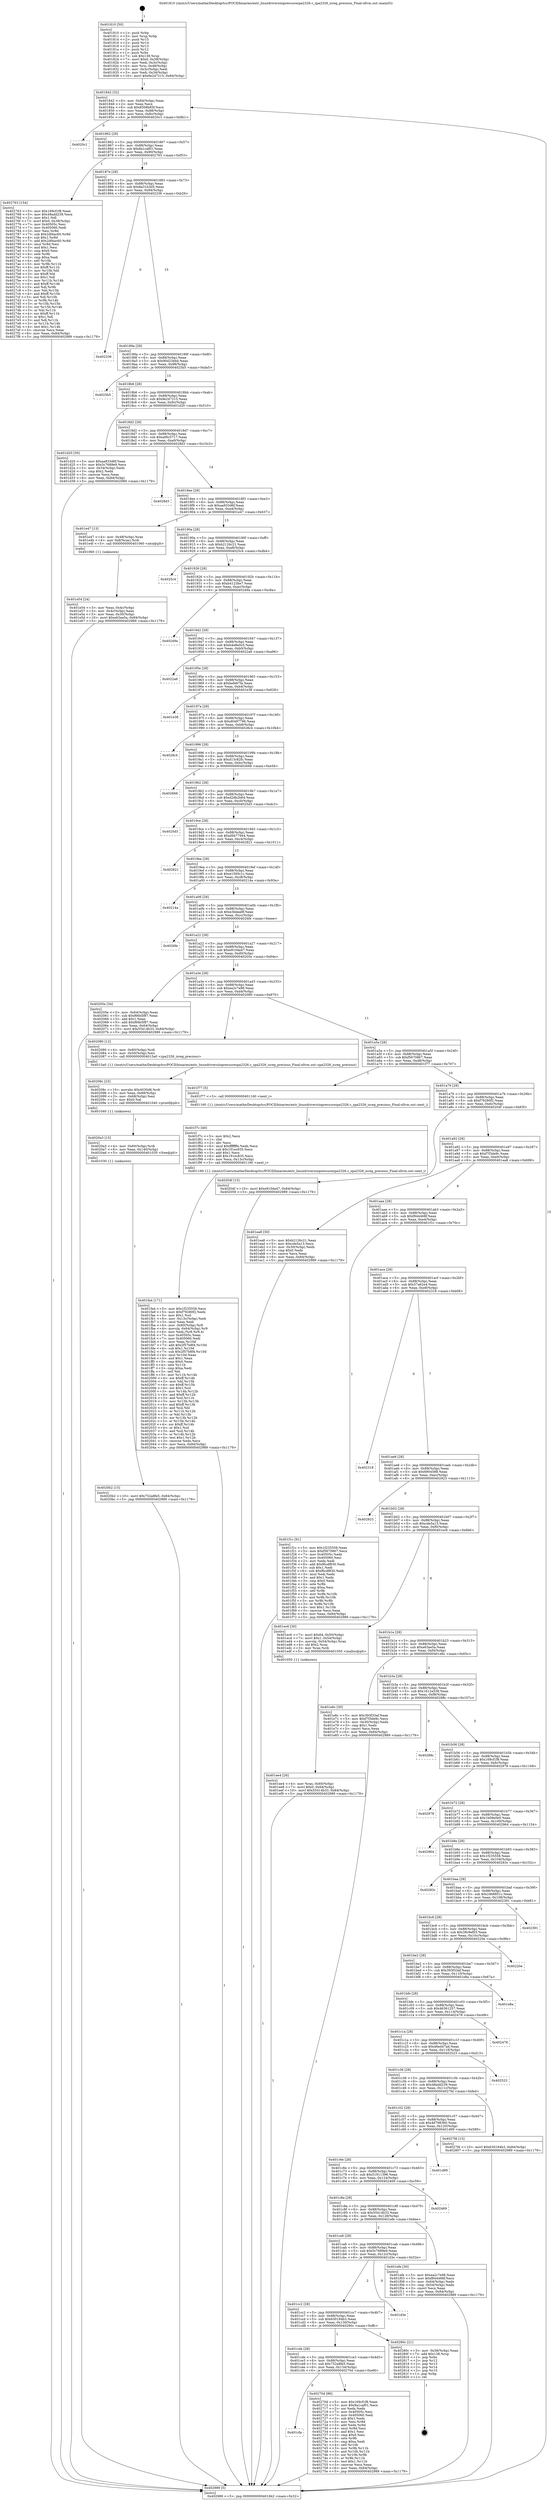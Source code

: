 digraph "0x401810" {
  label = "0x401810 (/mnt/c/Users/mathe/Desktop/tcc/POCII/binaries/extr_linuxdriversiiopressurezpa2326.c_zpa2326_isreg_precious_Final-ollvm.out::main(0))"
  labelloc = "t"
  node[shape=record]

  Entry [label="",width=0.3,height=0.3,shape=circle,fillcolor=black,style=filled]
  "0x401842" [label="{
     0x401842 [32]\l
     | [instrs]\l
     &nbsp;&nbsp;0x401842 \<+6\>: mov -0x84(%rbp),%eax\l
     &nbsp;&nbsp;0x401848 \<+2\>: mov %eax,%ecx\l
     &nbsp;&nbsp;0x40184a \<+6\>: sub $0x8508b85f,%ecx\l
     &nbsp;&nbsp;0x401850 \<+6\>: mov %eax,-0x88(%rbp)\l
     &nbsp;&nbsp;0x401856 \<+6\>: mov %ecx,-0x8c(%rbp)\l
     &nbsp;&nbsp;0x40185c \<+6\>: je 00000000004020c1 \<main+0x8b1\>\l
  }"]
  "0x4020c1" [label="{
     0x4020c1\l
  }", style=dashed]
  "0x401862" [label="{
     0x401862 [28]\l
     | [instrs]\l
     &nbsp;&nbsp;0x401862 \<+5\>: jmp 0000000000401867 \<main+0x57\>\l
     &nbsp;&nbsp;0x401867 \<+6\>: mov -0x88(%rbp),%eax\l
     &nbsp;&nbsp;0x40186d \<+5\>: sub $0x8a1caf01,%eax\l
     &nbsp;&nbsp;0x401872 \<+6\>: mov %eax,-0x90(%rbp)\l
     &nbsp;&nbsp;0x401878 \<+6\>: je 0000000000402763 \<main+0xf53\>\l
  }"]
  Exit [label="",width=0.3,height=0.3,shape=circle,fillcolor=black,style=filled,peripheries=2]
  "0x402763" [label="{
     0x402763 [154]\l
     | [instrs]\l
     &nbsp;&nbsp;0x402763 \<+5\>: mov $0x169cf1f8,%eax\l
     &nbsp;&nbsp;0x402768 \<+5\>: mov $0x48add239,%ecx\l
     &nbsp;&nbsp;0x40276d \<+2\>: mov $0x1,%dl\l
     &nbsp;&nbsp;0x40276f \<+7\>: movl $0x0,-0x38(%rbp)\l
     &nbsp;&nbsp;0x402776 \<+7\>: mov 0x40505c,%esi\l
     &nbsp;&nbsp;0x40277d \<+7\>: mov 0x405060,%edi\l
     &nbsp;&nbsp;0x402784 \<+3\>: mov %esi,%r8d\l
     &nbsp;&nbsp;0x402787 \<+7\>: sub $0x2df4ac60,%r8d\l
     &nbsp;&nbsp;0x40278e \<+4\>: sub $0x1,%r8d\l
     &nbsp;&nbsp;0x402792 \<+7\>: add $0x2df4ac60,%r8d\l
     &nbsp;&nbsp;0x402799 \<+4\>: imul %r8d,%esi\l
     &nbsp;&nbsp;0x40279d \<+3\>: and $0x1,%esi\l
     &nbsp;&nbsp;0x4027a0 \<+3\>: cmp $0x0,%esi\l
     &nbsp;&nbsp;0x4027a3 \<+4\>: sete %r9b\l
     &nbsp;&nbsp;0x4027a7 \<+3\>: cmp $0xa,%edi\l
     &nbsp;&nbsp;0x4027aa \<+4\>: setl %r10b\l
     &nbsp;&nbsp;0x4027ae \<+3\>: mov %r9b,%r11b\l
     &nbsp;&nbsp;0x4027b1 \<+4\>: xor $0xff,%r11b\l
     &nbsp;&nbsp;0x4027b5 \<+3\>: mov %r10b,%bl\l
     &nbsp;&nbsp;0x4027b8 \<+3\>: xor $0xff,%bl\l
     &nbsp;&nbsp;0x4027bb \<+3\>: xor $0x1,%dl\l
     &nbsp;&nbsp;0x4027be \<+3\>: mov %r11b,%r14b\l
     &nbsp;&nbsp;0x4027c1 \<+4\>: and $0xff,%r14b\l
     &nbsp;&nbsp;0x4027c5 \<+3\>: and %dl,%r9b\l
     &nbsp;&nbsp;0x4027c8 \<+3\>: mov %bl,%r15b\l
     &nbsp;&nbsp;0x4027cb \<+4\>: and $0xff,%r15b\l
     &nbsp;&nbsp;0x4027cf \<+3\>: and %dl,%r10b\l
     &nbsp;&nbsp;0x4027d2 \<+3\>: or %r9b,%r14b\l
     &nbsp;&nbsp;0x4027d5 \<+3\>: or %r10b,%r15b\l
     &nbsp;&nbsp;0x4027d8 \<+3\>: xor %r15b,%r14b\l
     &nbsp;&nbsp;0x4027db \<+3\>: or %bl,%r11b\l
     &nbsp;&nbsp;0x4027de \<+4\>: xor $0xff,%r11b\l
     &nbsp;&nbsp;0x4027e2 \<+3\>: or $0x1,%dl\l
     &nbsp;&nbsp;0x4027e5 \<+3\>: and %dl,%r11b\l
     &nbsp;&nbsp;0x4027e8 \<+3\>: or %r11b,%r14b\l
     &nbsp;&nbsp;0x4027eb \<+4\>: test $0x1,%r14b\l
     &nbsp;&nbsp;0x4027ef \<+3\>: cmovne %ecx,%eax\l
     &nbsp;&nbsp;0x4027f2 \<+6\>: mov %eax,-0x84(%rbp)\l
     &nbsp;&nbsp;0x4027f8 \<+5\>: jmp 0000000000402989 \<main+0x1179\>\l
  }"]
  "0x40187e" [label="{
     0x40187e [28]\l
     | [instrs]\l
     &nbsp;&nbsp;0x40187e \<+5\>: jmp 0000000000401883 \<main+0x73\>\l
     &nbsp;&nbsp;0x401883 \<+6\>: mov -0x88(%rbp),%eax\l
     &nbsp;&nbsp;0x401889 \<+5\>: sub $0x8a31b3d5,%eax\l
     &nbsp;&nbsp;0x40188e \<+6\>: mov %eax,-0x94(%rbp)\l
     &nbsp;&nbsp;0x401894 \<+6\>: je 0000000000402336 \<main+0xb26\>\l
  }"]
  "0x401cfa" [label="{
     0x401cfa\l
  }", style=dashed]
  "0x402336" [label="{
     0x402336\l
  }", style=dashed]
  "0x40189a" [label="{
     0x40189a [28]\l
     | [instrs]\l
     &nbsp;&nbsp;0x40189a \<+5\>: jmp 000000000040189f \<main+0x8f\>\l
     &nbsp;&nbsp;0x40189f \<+6\>: mov -0x88(%rbp),%eax\l
     &nbsp;&nbsp;0x4018a5 \<+5\>: sub $0x90d23ebd,%eax\l
     &nbsp;&nbsp;0x4018aa \<+6\>: mov %eax,-0x98(%rbp)\l
     &nbsp;&nbsp;0x4018b0 \<+6\>: je 00000000004025b5 \<main+0xda5\>\l
  }"]
  "0x40270d" [label="{
     0x40270d [86]\l
     | [instrs]\l
     &nbsp;&nbsp;0x40270d \<+5\>: mov $0x169cf1f8,%eax\l
     &nbsp;&nbsp;0x402712 \<+5\>: mov $0x8a1caf01,%ecx\l
     &nbsp;&nbsp;0x402717 \<+2\>: xor %edx,%edx\l
     &nbsp;&nbsp;0x402719 \<+7\>: mov 0x40505c,%esi\l
     &nbsp;&nbsp;0x402720 \<+7\>: mov 0x405060,%edi\l
     &nbsp;&nbsp;0x402727 \<+3\>: sub $0x1,%edx\l
     &nbsp;&nbsp;0x40272a \<+3\>: mov %esi,%r8d\l
     &nbsp;&nbsp;0x40272d \<+3\>: add %edx,%r8d\l
     &nbsp;&nbsp;0x402730 \<+4\>: imul %r8d,%esi\l
     &nbsp;&nbsp;0x402734 \<+3\>: and $0x1,%esi\l
     &nbsp;&nbsp;0x402737 \<+3\>: cmp $0x0,%esi\l
     &nbsp;&nbsp;0x40273a \<+4\>: sete %r9b\l
     &nbsp;&nbsp;0x40273e \<+3\>: cmp $0xa,%edi\l
     &nbsp;&nbsp;0x402741 \<+4\>: setl %r10b\l
     &nbsp;&nbsp;0x402745 \<+3\>: mov %r9b,%r11b\l
     &nbsp;&nbsp;0x402748 \<+3\>: and %r10b,%r11b\l
     &nbsp;&nbsp;0x40274b \<+3\>: xor %r10b,%r9b\l
     &nbsp;&nbsp;0x40274e \<+3\>: or %r9b,%r11b\l
     &nbsp;&nbsp;0x402751 \<+4\>: test $0x1,%r11b\l
     &nbsp;&nbsp;0x402755 \<+3\>: cmovne %ecx,%eax\l
     &nbsp;&nbsp;0x402758 \<+6\>: mov %eax,-0x84(%rbp)\l
     &nbsp;&nbsp;0x40275e \<+5\>: jmp 0000000000402989 \<main+0x1179\>\l
  }"]
  "0x4025b5" [label="{
     0x4025b5\l
  }", style=dashed]
  "0x4018b6" [label="{
     0x4018b6 [28]\l
     | [instrs]\l
     &nbsp;&nbsp;0x4018b6 \<+5\>: jmp 00000000004018bb \<main+0xab\>\l
     &nbsp;&nbsp;0x4018bb \<+6\>: mov -0x88(%rbp),%eax\l
     &nbsp;&nbsp;0x4018c1 \<+5\>: sub $0x9e247215,%eax\l
     &nbsp;&nbsp;0x4018c6 \<+6\>: mov %eax,-0x9c(%rbp)\l
     &nbsp;&nbsp;0x4018cc \<+6\>: je 0000000000401d20 \<main+0x510\>\l
  }"]
  "0x401cde" [label="{
     0x401cde [28]\l
     | [instrs]\l
     &nbsp;&nbsp;0x401cde \<+5\>: jmp 0000000000401ce3 \<main+0x4d3\>\l
     &nbsp;&nbsp;0x401ce3 \<+6\>: mov -0x88(%rbp),%eax\l
     &nbsp;&nbsp;0x401ce9 \<+5\>: sub $0x752a8fe5,%eax\l
     &nbsp;&nbsp;0x401cee \<+6\>: mov %eax,-0x134(%rbp)\l
     &nbsp;&nbsp;0x401cf4 \<+6\>: je 000000000040270d \<main+0xefd\>\l
  }"]
  "0x401d20" [label="{
     0x401d20 [30]\l
     | [instrs]\l
     &nbsp;&nbsp;0x401d20 \<+5\>: mov $0xaa933d6f,%eax\l
     &nbsp;&nbsp;0x401d25 \<+5\>: mov $0x5c7689e9,%ecx\l
     &nbsp;&nbsp;0x401d2a \<+3\>: mov -0x34(%rbp),%edx\l
     &nbsp;&nbsp;0x401d2d \<+3\>: cmp $0x2,%edx\l
     &nbsp;&nbsp;0x401d30 \<+3\>: cmovne %ecx,%eax\l
     &nbsp;&nbsp;0x401d33 \<+6\>: mov %eax,-0x84(%rbp)\l
     &nbsp;&nbsp;0x401d39 \<+5\>: jmp 0000000000402989 \<main+0x1179\>\l
  }"]
  "0x4018d2" [label="{
     0x4018d2 [28]\l
     | [instrs]\l
     &nbsp;&nbsp;0x4018d2 \<+5\>: jmp 00000000004018d7 \<main+0xc7\>\l
     &nbsp;&nbsp;0x4018d7 \<+6\>: mov -0x88(%rbp),%eax\l
     &nbsp;&nbsp;0x4018dd \<+5\>: sub $0xa06c5717,%eax\l
     &nbsp;&nbsp;0x4018e2 \<+6\>: mov %eax,-0xa0(%rbp)\l
     &nbsp;&nbsp;0x4018e8 \<+6\>: je 00000000004028d3 \<main+0x10c3\>\l
  }"]
  "0x402989" [label="{
     0x402989 [5]\l
     | [instrs]\l
     &nbsp;&nbsp;0x402989 \<+5\>: jmp 0000000000401842 \<main+0x32\>\l
  }"]
  "0x401810" [label="{
     0x401810 [50]\l
     | [instrs]\l
     &nbsp;&nbsp;0x401810 \<+1\>: push %rbp\l
     &nbsp;&nbsp;0x401811 \<+3\>: mov %rsp,%rbp\l
     &nbsp;&nbsp;0x401814 \<+2\>: push %r15\l
     &nbsp;&nbsp;0x401816 \<+2\>: push %r14\l
     &nbsp;&nbsp;0x401818 \<+2\>: push %r13\l
     &nbsp;&nbsp;0x40181a \<+2\>: push %r12\l
     &nbsp;&nbsp;0x40181c \<+1\>: push %rbx\l
     &nbsp;&nbsp;0x40181d \<+7\>: sub $0x138,%rsp\l
     &nbsp;&nbsp;0x401824 \<+7\>: movl $0x0,-0x38(%rbp)\l
     &nbsp;&nbsp;0x40182b \<+3\>: mov %edi,-0x3c(%rbp)\l
     &nbsp;&nbsp;0x40182e \<+4\>: mov %rsi,-0x48(%rbp)\l
     &nbsp;&nbsp;0x401832 \<+3\>: mov -0x3c(%rbp),%edi\l
     &nbsp;&nbsp;0x401835 \<+3\>: mov %edi,-0x34(%rbp)\l
     &nbsp;&nbsp;0x401838 \<+10\>: movl $0x9e247215,-0x84(%rbp)\l
  }"]
  "0x40280c" [label="{
     0x40280c [21]\l
     | [instrs]\l
     &nbsp;&nbsp;0x40280c \<+3\>: mov -0x38(%rbp),%eax\l
     &nbsp;&nbsp;0x40280f \<+7\>: add $0x138,%rsp\l
     &nbsp;&nbsp;0x402816 \<+1\>: pop %rbx\l
     &nbsp;&nbsp;0x402817 \<+2\>: pop %r12\l
     &nbsp;&nbsp;0x402819 \<+2\>: pop %r13\l
     &nbsp;&nbsp;0x40281b \<+2\>: pop %r14\l
     &nbsp;&nbsp;0x40281d \<+2\>: pop %r15\l
     &nbsp;&nbsp;0x40281f \<+1\>: pop %rbp\l
     &nbsp;&nbsp;0x402820 \<+1\>: ret\l
  }"]
  "0x4028d3" [label="{
     0x4028d3\l
  }", style=dashed]
  "0x4018ee" [label="{
     0x4018ee [28]\l
     | [instrs]\l
     &nbsp;&nbsp;0x4018ee \<+5\>: jmp 00000000004018f3 \<main+0xe3\>\l
     &nbsp;&nbsp;0x4018f3 \<+6\>: mov -0x88(%rbp),%eax\l
     &nbsp;&nbsp;0x4018f9 \<+5\>: sub $0xaa933d6f,%eax\l
     &nbsp;&nbsp;0x4018fe \<+6\>: mov %eax,-0xa4(%rbp)\l
     &nbsp;&nbsp;0x401904 \<+6\>: je 0000000000401e47 \<main+0x637\>\l
  }"]
  "0x401cc2" [label="{
     0x401cc2 [28]\l
     | [instrs]\l
     &nbsp;&nbsp;0x401cc2 \<+5\>: jmp 0000000000401cc7 \<main+0x4b7\>\l
     &nbsp;&nbsp;0x401cc7 \<+6\>: mov -0x88(%rbp),%eax\l
     &nbsp;&nbsp;0x401ccd \<+5\>: sub $0x630184b3,%eax\l
     &nbsp;&nbsp;0x401cd2 \<+6\>: mov %eax,-0x130(%rbp)\l
     &nbsp;&nbsp;0x401cd8 \<+6\>: je 000000000040280c \<main+0xffc\>\l
  }"]
  "0x401e47" [label="{
     0x401e47 [13]\l
     | [instrs]\l
     &nbsp;&nbsp;0x401e47 \<+4\>: mov -0x48(%rbp),%rax\l
     &nbsp;&nbsp;0x401e4b \<+4\>: mov 0x8(%rax),%rdi\l
     &nbsp;&nbsp;0x401e4f \<+5\>: call 0000000000401060 \<atoi@plt\>\l
     | [calls]\l
     &nbsp;&nbsp;0x401060 \{1\} (unknown)\l
  }"]
  "0x40190a" [label="{
     0x40190a [28]\l
     | [instrs]\l
     &nbsp;&nbsp;0x40190a \<+5\>: jmp 000000000040190f \<main+0xff\>\l
     &nbsp;&nbsp;0x40190f \<+6\>: mov -0x88(%rbp),%eax\l
     &nbsp;&nbsp;0x401915 \<+5\>: sub $0xb2126c21,%eax\l
     &nbsp;&nbsp;0x40191a \<+6\>: mov %eax,-0xa8(%rbp)\l
     &nbsp;&nbsp;0x401920 \<+6\>: je 00000000004025c4 \<main+0xdb4\>\l
  }"]
  "0x401e54" [label="{
     0x401e54 [24]\l
     | [instrs]\l
     &nbsp;&nbsp;0x401e54 \<+3\>: mov %eax,-0x4c(%rbp)\l
     &nbsp;&nbsp;0x401e57 \<+3\>: mov -0x4c(%rbp),%eax\l
     &nbsp;&nbsp;0x401e5a \<+3\>: mov %eax,-0x30(%rbp)\l
     &nbsp;&nbsp;0x401e5d \<+10\>: movl $0xe63ae5a,-0x84(%rbp)\l
     &nbsp;&nbsp;0x401e67 \<+5\>: jmp 0000000000402989 \<main+0x1179\>\l
  }"]
  "0x401d3e" [label="{
     0x401d3e\l
  }", style=dashed]
  "0x4025c4" [label="{
     0x4025c4\l
  }", style=dashed]
  "0x401926" [label="{
     0x401926 [28]\l
     | [instrs]\l
     &nbsp;&nbsp;0x401926 \<+5\>: jmp 000000000040192b \<main+0x11b\>\l
     &nbsp;&nbsp;0x40192b \<+6\>: mov -0x88(%rbp),%eax\l
     &nbsp;&nbsp;0x401931 \<+5\>: sub $0xb4123be7,%eax\l
     &nbsp;&nbsp;0x401936 \<+6\>: mov %eax,-0xac(%rbp)\l
     &nbsp;&nbsp;0x40193c \<+6\>: je 000000000040249a \<main+0xc8a\>\l
  }"]
  "0x4020b2" [label="{
     0x4020b2 [15]\l
     | [instrs]\l
     &nbsp;&nbsp;0x4020b2 \<+10\>: movl $0x752a8fe5,-0x84(%rbp)\l
     &nbsp;&nbsp;0x4020bc \<+5\>: jmp 0000000000402989 \<main+0x1179\>\l
  }"]
  "0x40249a" [label="{
     0x40249a\l
  }", style=dashed]
  "0x401942" [label="{
     0x401942 [28]\l
     | [instrs]\l
     &nbsp;&nbsp;0x401942 \<+5\>: jmp 0000000000401947 \<main+0x137\>\l
     &nbsp;&nbsp;0x401947 \<+6\>: mov -0x88(%rbp),%eax\l
     &nbsp;&nbsp;0x40194d \<+5\>: sub $0xb4e8e0c5,%eax\l
     &nbsp;&nbsp;0x401952 \<+6\>: mov %eax,-0xb0(%rbp)\l
     &nbsp;&nbsp;0x401958 \<+6\>: je 00000000004022a6 \<main+0xa96\>\l
  }"]
  "0x4020a3" [label="{
     0x4020a3 [15]\l
     | [instrs]\l
     &nbsp;&nbsp;0x4020a3 \<+4\>: mov -0x60(%rbp),%rdi\l
     &nbsp;&nbsp;0x4020a7 \<+6\>: mov %eax,-0x140(%rbp)\l
     &nbsp;&nbsp;0x4020ad \<+5\>: call 0000000000401030 \<free@plt\>\l
     | [calls]\l
     &nbsp;&nbsp;0x401030 \{1\} (unknown)\l
  }"]
  "0x4022a6" [label="{
     0x4022a6\l
  }", style=dashed]
  "0x40195e" [label="{
     0x40195e [28]\l
     | [instrs]\l
     &nbsp;&nbsp;0x40195e \<+5\>: jmp 0000000000401963 \<main+0x153\>\l
     &nbsp;&nbsp;0x401963 \<+6\>: mov -0x88(%rbp),%eax\l
     &nbsp;&nbsp;0x401969 \<+5\>: sub $0xbefe67fa,%eax\l
     &nbsp;&nbsp;0x40196e \<+6\>: mov %eax,-0xb4(%rbp)\l
     &nbsp;&nbsp;0x401974 \<+6\>: je 0000000000401e38 \<main+0x628\>\l
  }"]
  "0x40208c" [label="{
     0x40208c [23]\l
     | [instrs]\l
     &nbsp;&nbsp;0x40208c \<+10\>: movabs $0x4030d6,%rdi\l
     &nbsp;&nbsp;0x402096 \<+3\>: mov %eax,-0x68(%rbp)\l
     &nbsp;&nbsp;0x402099 \<+3\>: mov -0x68(%rbp),%esi\l
     &nbsp;&nbsp;0x40209c \<+2\>: mov $0x0,%al\l
     &nbsp;&nbsp;0x40209e \<+5\>: call 0000000000401040 \<printf@plt\>\l
     | [calls]\l
     &nbsp;&nbsp;0x401040 \{1\} (unknown)\l
  }"]
  "0x401e38" [label="{
     0x401e38\l
  }", style=dashed]
  "0x40197a" [label="{
     0x40197a [28]\l
     | [instrs]\l
     &nbsp;&nbsp;0x40197a \<+5\>: jmp 000000000040197f \<main+0x16f\>\l
     &nbsp;&nbsp;0x40197f \<+6\>: mov -0x88(%rbp),%eax\l
     &nbsp;&nbsp;0x401985 \<+5\>: sub $0xd0497796,%eax\l
     &nbsp;&nbsp;0x40198a \<+6\>: mov %eax,-0xb8(%rbp)\l
     &nbsp;&nbsp;0x401990 \<+6\>: je 00000000004028c4 \<main+0x10b4\>\l
  }"]
  "0x401fa4" [label="{
     0x401fa4 [171]\l
     | [instrs]\l
     &nbsp;&nbsp;0x401fa4 \<+5\>: mov $0x1f235558,%ecx\l
     &nbsp;&nbsp;0x401fa9 \<+5\>: mov $0xf79280f2,%edx\l
     &nbsp;&nbsp;0x401fae \<+3\>: mov $0x1,%sil\l
     &nbsp;&nbsp;0x401fb1 \<+6\>: mov -0x13c(%rbp),%edi\l
     &nbsp;&nbsp;0x401fb7 \<+3\>: imul %eax,%edi\l
     &nbsp;&nbsp;0x401fba \<+4\>: mov -0x60(%rbp),%r8\l
     &nbsp;&nbsp;0x401fbe \<+4\>: movslq -0x64(%rbp),%r9\l
     &nbsp;&nbsp;0x401fc2 \<+4\>: mov %edi,(%r8,%r9,4)\l
     &nbsp;&nbsp;0x401fc6 \<+7\>: mov 0x40505c,%eax\l
     &nbsp;&nbsp;0x401fcd \<+7\>: mov 0x405060,%edi\l
     &nbsp;&nbsp;0x401fd4 \<+3\>: mov %eax,%r10d\l
     &nbsp;&nbsp;0x401fd7 \<+7\>: add $0x2f57b8f4,%r10d\l
     &nbsp;&nbsp;0x401fde \<+4\>: sub $0x1,%r10d\l
     &nbsp;&nbsp;0x401fe2 \<+7\>: sub $0x2f57b8f4,%r10d\l
     &nbsp;&nbsp;0x401fe9 \<+4\>: imul %r10d,%eax\l
     &nbsp;&nbsp;0x401fed \<+3\>: and $0x1,%eax\l
     &nbsp;&nbsp;0x401ff0 \<+3\>: cmp $0x0,%eax\l
     &nbsp;&nbsp;0x401ff3 \<+4\>: sete %r11b\l
     &nbsp;&nbsp;0x401ff7 \<+3\>: cmp $0xa,%edi\l
     &nbsp;&nbsp;0x401ffa \<+3\>: setl %bl\l
     &nbsp;&nbsp;0x401ffd \<+3\>: mov %r11b,%r14b\l
     &nbsp;&nbsp;0x402000 \<+4\>: xor $0xff,%r14b\l
     &nbsp;&nbsp;0x402004 \<+3\>: mov %bl,%r15b\l
     &nbsp;&nbsp;0x402007 \<+4\>: xor $0xff,%r15b\l
     &nbsp;&nbsp;0x40200b \<+4\>: xor $0x1,%sil\l
     &nbsp;&nbsp;0x40200f \<+3\>: mov %r14b,%r12b\l
     &nbsp;&nbsp;0x402012 \<+4\>: and $0xff,%r12b\l
     &nbsp;&nbsp;0x402016 \<+3\>: and %sil,%r11b\l
     &nbsp;&nbsp;0x402019 \<+3\>: mov %r15b,%r13b\l
     &nbsp;&nbsp;0x40201c \<+4\>: and $0xff,%r13b\l
     &nbsp;&nbsp;0x402020 \<+3\>: and %sil,%bl\l
     &nbsp;&nbsp;0x402023 \<+3\>: or %r11b,%r12b\l
     &nbsp;&nbsp;0x402026 \<+3\>: or %bl,%r13b\l
     &nbsp;&nbsp;0x402029 \<+3\>: xor %r13b,%r12b\l
     &nbsp;&nbsp;0x40202c \<+3\>: or %r15b,%r14b\l
     &nbsp;&nbsp;0x40202f \<+4\>: xor $0xff,%r14b\l
     &nbsp;&nbsp;0x402033 \<+4\>: or $0x1,%sil\l
     &nbsp;&nbsp;0x402037 \<+3\>: and %sil,%r14b\l
     &nbsp;&nbsp;0x40203a \<+3\>: or %r14b,%r12b\l
     &nbsp;&nbsp;0x40203d \<+4\>: test $0x1,%r12b\l
     &nbsp;&nbsp;0x402041 \<+3\>: cmovne %edx,%ecx\l
     &nbsp;&nbsp;0x402044 \<+6\>: mov %ecx,-0x84(%rbp)\l
     &nbsp;&nbsp;0x40204a \<+5\>: jmp 0000000000402989 \<main+0x1179\>\l
  }"]
  "0x4028c4" [label="{
     0x4028c4\l
  }", style=dashed]
  "0x401996" [label="{
     0x401996 [28]\l
     | [instrs]\l
     &nbsp;&nbsp;0x401996 \<+5\>: jmp 000000000040199b \<main+0x18b\>\l
     &nbsp;&nbsp;0x40199b \<+6\>: mov -0x88(%rbp),%eax\l
     &nbsp;&nbsp;0x4019a1 \<+5\>: sub $0xd13c82fc,%eax\l
     &nbsp;&nbsp;0x4019a6 \<+6\>: mov %eax,-0xbc(%rbp)\l
     &nbsp;&nbsp;0x4019ac \<+6\>: je 0000000000402666 \<main+0xe56\>\l
  }"]
  "0x401f7c" [label="{
     0x401f7c [40]\l
     | [instrs]\l
     &nbsp;&nbsp;0x401f7c \<+5\>: mov $0x2,%ecx\l
     &nbsp;&nbsp;0x401f81 \<+1\>: cltd\l
     &nbsp;&nbsp;0x401f82 \<+2\>: idiv %ecx\l
     &nbsp;&nbsp;0x401f84 \<+6\>: imul $0xfffffffe,%edx,%ecx\l
     &nbsp;&nbsp;0x401f8a \<+6\>: sub $0x191ec835,%ecx\l
     &nbsp;&nbsp;0x401f90 \<+3\>: add $0x1,%ecx\l
     &nbsp;&nbsp;0x401f93 \<+6\>: add $0x191ec835,%ecx\l
     &nbsp;&nbsp;0x401f99 \<+6\>: mov %ecx,-0x13c(%rbp)\l
     &nbsp;&nbsp;0x401f9f \<+5\>: call 0000000000401160 \<next_i\>\l
     | [calls]\l
     &nbsp;&nbsp;0x401160 \{1\} (/mnt/c/Users/mathe/Desktop/tcc/POCII/binaries/extr_linuxdriversiiopressurezpa2326.c_zpa2326_isreg_precious_Final-ollvm.out::next_i)\l
  }"]
  "0x402666" [label="{
     0x402666\l
  }", style=dashed]
  "0x4019b2" [label="{
     0x4019b2 [28]\l
     | [instrs]\l
     &nbsp;&nbsp;0x4019b2 \<+5\>: jmp 00000000004019b7 \<main+0x1a7\>\l
     &nbsp;&nbsp;0x4019b7 \<+6\>: mov -0x88(%rbp),%eax\l
     &nbsp;&nbsp;0x4019bd \<+5\>: sub $0xd2db2b64,%eax\l
     &nbsp;&nbsp;0x4019c2 \<+6\>: mov %eax,-0xc0(%rbp)\l
     &nbsp;&nbsp;0x4019c8 \<+6\>: je 00000000004025d3 \<main+0xdc3\>\l
  }"]
  "0x401ca6" [label="{
     0x401ca6 [28]\l
     | [instrs]\l
     &nbsp;&nbsp;0x401ca6 \<+5\>: jmp 0000000000401cab \<main+0x49b\>\l
     &nbsp;&nbsp;0x401cab \<+6\>: mov -0x88(%rbp),%eax\l
     &nbsp;&nbsp;0x401cb1 \<+5\>: sub $0x5c7689e9,%eax\l
     &nbsp;&nbsp;0x401cb6 \<+6\>: mov %eax,-0x12c(%rbp)\l
     &nbsp;&nbsp;0x401cbc \<+6\>: je 0000000000401d3e \<main+0x52e\>\l
  }"]
  "0x4025d3" [label="{
     0x4025d3\l
  }", style=dashed]
  "0x4019ce" [label="{
     0x4019ce [28]\l
     | [instrs]\l
     &nbsp;&nbsp;0x4019ce \<+5\>: jmp 00000000004019d3 \<main+0x1c3\>\l
     &nbsp;&nbsp;0x4019d3 \<+6\>: mov -0x88(%rbp),%eax\l
     &nbsp;&nbsp;0x4019d9 \<+5\>: sub $0xd9477944,%eax\l
     &nbsp;&nbsp;0x4019de \<+6\>: mov %eax,-0xc4(%rbp)\l
     &nbsp;&nbsp;0x4019e4 \<+6\>: je 0000000000402821 \<main+0x1011\>\l
  }"]
  "0x401efe" [label="{
     0x401efe [30]\l
     | [instrs]\l
     &nbsp;&nbsp;0x401efe \<+5\>: mov $0xea2c7e98,%eax\l
     &nbsp;&nbsp;0x401f03 \<+5\>: mov $0xf844468f,%ecx\l
     &nbsp;&nbsp;0x401f08 \<+3\>: mov -0x64(%rbp),%edx\l
     &nbsp;&nbsp;0x401f0b \<+3\>: cmp -0x54(%rbp),%edx\l
     &nbsp;&nbsp;0x401f0e \<+3\>: cmovl %ecx,%eax\l
     &nbsp;&nbsp;0x401f11 \<+6\>: mov %eax,-0x84(%rbp)\l
     &nbsp;&nbsp;0x401f17 \<+5\>: jmp 0000000000402989 \<main+0x1179\>\l
  }"]
  "0x402821" [label="{
     0x402821\l
  }", style=dashed]
  "0x4019ea" [label="{
     0x4019ea [28]\l
     | [instrs]\l
     &nbsp;&nbsp;0x4019ea \<+5\>: jmp 00000000004019ef \<main+0x1df\>\l
     &nbsp;&nbsp;0x4019ef \<+6\>: mov -0x88(%rbp),%eax\l
     &nbsp;&nbsp;0x4019f5 \<+5\>: sub $0xe1595c1c,%eax\l
     &nbsp;&nbsp;0x4019fa \<+6\>: mov %eax,-0xc8(%rbp)\l
     &nbsp;&nbsp;0x401a00 \<+6\>: je 000000000040214a \<main+0x93a\>\l
  }"]
  "0x401c8a" [label="{
     0x401c8a [28]\l
     | [instrs]\l
     &nbsp;&nbsp;0x401c8a \<+5\>: jmp 0000000000401c8f \<main+0x47f\>\l
     &nbsp;&nbsp;0x401c8f \<+6\>: mov -0x88(%rbp),%eax\l
     &nbsp;&nbsp;0x401c95 \<+5\>: sub $0x55414b33,%eax\l
     &nbsp;&nbsp;0x401c9a \<+6\>: mov %eax,-0x128(%rbp)\l
     &nbsp;&nbsp;0x401ca0 \<+6\>: je 0000000000401efe \<main+0x6ee\>\l
  }"]
  "0x40214a" [label="{
     0x40214a\l
  }", style=dashed]
  "0x401a06" [label="{
     0x401a06 [28]\l
     | [instrs]\l
     &nbsp;&nbsp;0x401a06 \<+5\>: jmp 0000000000401a0b \<main+0x1fb\>\l
     &nbsp;&nbsp;0x401a0b \<+6\>: mov -0x88(%rbp),%eax\l
     &nbsp;&nbsp;0x401a11 \<+5\>: sub $0xe3bbea9f,%eax\l
     &nbsp;&nbsp;0x401a16 \<+6\>: mov %eax,-0xcc(%rbp)\l
     &nbsp;&nbsp;0x401a1c \<+6\>: je 00000000004026fe \<main+0xeee\>\l
  }"]
  "0x402469" [label="{
     0x402469\l
  }", style=dashed]
  "0x4026fe" [label="{
     0x4026fe\l
  }", style=dashed]
  "0x401a22" [label="{
     0x401a22 [28]\l
     | [instrs]\l
     &nbsp;&nbsp;0x401a22 \<+5\>: jmp 0000000000401a27 \<main+0x217\>\l
     &nbsp;&nbsp;0x401a27 \<+6\>: mov -0x88(%rbp),%eax\l
     &nbsp;&nbsp;0x401a2d \<+5\>: sub $0xe910da47,%eax\l
     &nbsp;&nbsp;0x401a32 \<+6\>: mov %eax,-0xd0(%rbp)\l
     &nbsp;&nbsp;0x401a38 \<+6\>: je 000000000040205e \<main+0x84e\>\l
  }"]
  "0x401c6e" [label="{
     0x401c6e [28]\l
     | [instrs]\l
     &nbsp;&nbsp;0x401c6e \<+5\>: jmp 0000000000401c73 \<main+0x463\>\l
     &nbsp;&nbsp;0x401c73 \<+6\>: mov -0x88(%rbp),%eax\l
     &nbsp;&nbsp;0x401c79 \<+5\>: sub $0x51911396,%eax\l
     &nbsp;&nbsp;0x401c7e \<+6\>: mov %eax,-0x124(%rbp)\l
     &nbsp;&nbsp;0x401c84 \<+6\>: je 0000000000402469 \<main+0xc59\>\l
  }"]
  "0x40205e" [label="{
     0x40205e [34]\l
     | [instrs]\l
     &nbsp;&nbsp;0x40205e \<+3\>: mov -0x64(%rbp),%eax\l
     &nbsp;&nbsp;0x402061 \<+5\>: sub $0xf66b5f87,%eax\l
     &nbsp;&nbsp;0x402066 \<+3\>: add $0x1,%eax\l
     &nbsp;&nbsp;0x402069 \<+5\>: add $0xf66b5f87,%eax\l
     &nbsp;&nbsp;0x40206e \<+3\>: mov %eax,-0x64(%rbp)\l
     &nbsp;&nbsp;0x402071 \<+10\>: movl $0x55414b33,-0x84(%rbp)\l
     &nbsp;&nbsp;0x40207b \<+5\>: jmp 0000000000402989 \<main+0x1179\>\l
  }"]
  "0x401a3e" [label="{
     0x401a3e [28]\l
     | [instrs]\l
     &nbsp;&nbsp;0x401a3e \<+5\>: jmp 0000000000401a43 \<main+0x233\>\l
     &nbsp;&nbsp;0x401a43 \<+6\>: mov -0x88(%rbp),%eax\l
     &nbsp;&nbsp;0x401a49 \<+5\>: sub $0xea2c7e98,%eax\l
     &nbsp;&nbsp;0x401a4e \<+6\>: mov %eax,-0xd4(%rbp)\l
     &nbsp;&nbsp;0x401a54 \<+6\>: je 0000000000402080 \<main+0x870\>\l
  }"]
  "0x401d99" [label="{
     0x401d99\l
  }", style=dashed]
  "0x402080" [label="{
     0x402080 [12]\l
     | [instrs]\l
     &nbsp;&nbsp;0x402080 \<+4\>: mov -0x60(%rbp),%rdi\l
     &nbsp;&nbsp;0x402084 \<+3\>: mov -0x50(%rbp),%esi\l
     &nbsp;&nbsp;0x402087 \<+5\>: call 00000000004015a0 \<zpa2326_isreg_precious\>\l
     | [calls]\l
     &nbsp;&nbsp;0x4015a0 \{1\} (/mnt/c/Users/mathe/Desktop/tcc/POCII/binaries/extr_linuxdriversiiopressurezpa2326.c_zpa2326_isreg_precious_Final-ollvm.out::zpa2326_isreg_precious)\l
  }"]
  "0x401a5a" [label="{
     0x401a5a [28]\l
     | [instrs]\l
     &nbsp;&nbsp;0x401a5a \<+5\>: jmp 0000000000401a5f \<main+0x24f\>\l
     &nbsp;&nbsp;0x401a5f \<+6\>: mov -0x88(%rbp),%eax\l
     &nbsp;&nbsp;0x401a65 \<+5\>: sub $0xf5670867,%eax\l
     &nbsp;&nbsp;0x401a6a \<+6\>: mov %eax,-0xd8(%rbp)\l
     &nbsp;&nbsp;0x401a70 \<+6\>: je 0000000000401f77 \<main+0x767\>\l
  }"]
  "0x401c52" [label="{
     0x401c52 [28]\l
     | [instrs]\l
     &nbsp;&nbsp;0x401c52 \<+5\>: jmp 0000000000401c57 \<main+0x447\>\l
     &nbsp;&nbsp;0x401c57 \<+6\>: mov -0x88(%rbp),%eax\l
     &nbsp;&nbsp;0x401c5d \<+5\>: sub $0x4d798360,%eax\l
     &nbsp;&nbsp;0x401c62 \<+6\>: mov %eax,-0x120(%rbp)\l
     &nbsp;&nbsp;0x401c68 \<+6\>: je 0000000000401d99 \<main+0x589\>\l
  }"]
  "0x401f77" [label="{
     0x401f77 [5]\l
     | [instrs]\l
     &nbsp;&nbsp;0x401f77 \<+5\>: call 0000000000401160 \<next_i\>\l
     | [calls]\l
     &nbsp;&nbsp;0x401160 \{1\} (/mnt/c/Users/mathe/Desktop/tcc/POCII/binaries/extr_linuxdriversiiopressurezpa2326.c_zpa2326_isreg_precious_Final-ollvm.out::next_i)\l
  }"]
  "0x401a76" [label="{
     0x401a76 [28]\l
     | [instrs]\l
     &nbsp;&nbsp;0x401a76 \<+5\>: jmp 0000000000401a7b \<main+0x26b\>\l
     &nbsp;&nbsp;0x401a7b \<+6\>: mov -0x88(%rbp),%eax\l
     &nbsp;&nbsp;0x401a81 \<+5\>: sub $0xf79280f2,%eax\l
     &nbsp;&nbsp;0x401a86 \<+6\>: mov %eax,-0xdc(%rbp)\l
     &nbsp;&nbsp;0x401a8c \<+6\>: je 000000000040204f \<main+0x83f\>\l
  }"]
  "0x4027fd" [label="{
     0x4027fd [15]\l
     | [instrs]\l
     &nbsp;&nbsp;0x4027fd \<+10\>: movl $0x630184b3,-0x84(%rbp)\l
     &nbsp;&nbsp;0x402807 \<+5\>: jmp 0000000000402989 \<main+0x1179\>\l
  }"]
  "0x40204f" [label="{
     0x40204f [15]\l
     | [instrs]\l
     &nbsp;&nbsp;0x40204f \<+10\>: movl $0xe910da47,-0x84(%rbp)\l
     &nbsp;&nbsp;0x402059 \<+5\>: jmp 0000000000402989 \<main+0x1179\>\l
  }"]
  "0x401a92" [label="{
     0x401a92 [28]\l
     | [instrs]\l
     &nbsp;&nbsp;0x401a92 \<+5\>: jmp 0000000000401a97 \<main+0x287\>\l
     &nbsp;&nbsp;0x401a97 \<+6\>: mov -0x88(%rbp),%eax\l
     &nbsp;&nbsp;0x401a9d \<+5\>: sub $0xf7f3de9c,%eax\l
     &nbsp;&nbsp;0x401aa2 \<+6\>: mov %eax,-0xe0(%rbp)\l
     &nbsp;&nbsp;0x401aa8 \<+6\>: je 0000000000401ea8 \<main+0x698\>\l
  }"]
  "0x401c36" [label="{
     0x401c36 [28]\l
     | [instrs]\l
     &nbsp;&nbsp;0x401c36 \<+5\>: jmp 0000000000401c3b \<main+0x42b\>\l
     &nbsp;&nbsp;0x401c3b \<+6\>: mov -0x88(%rbp),%eax\l
     &nbsp;&nbsp;0x401c41 \<+5\>: sub $0x48add239,%eax\l
     &nbsp;&nbsp;0x401c46 \<+6\>: mov %eax,-0x11c(%rbp)\l
     &nbsp;&nbsp;0x401c4c \<+6\>: je 00000000004027fd \<main+0xfed\>\l
  }"]
  "0x401ea8" [label="{
     0x401ea8 [30]\l
     | [instrs]\l
     &nbsp;&nbsp;0x401ea8 \<+5\>: mov $0xb2126c21,%eax\l
     &nbsp;&nbsp;0x401ead \<+5\>: mov $0xcde5a13,%ecx\l
     &nbsp;&nbsp;0x401eb2 \<+3\>: mov -0x30(%rbp),%edx\l
     &nbsp;&nbsp;0x401eb5 \<+3\>: cmp $0x0,%edx\l
     &nbsp;&nbsp;0x401eb8 \<+3\>: cmove %ecx,%eax\l
     &nbsp;&nbsp;0x401ebb \<+6\>: mov %eax,-0x84(%rbp)\l
     &nbsp;&nbsp;0x401ec1 \<+5\>: jmp 0000000000402989 \<main+0x1179\>\l
  }"]
  "0x401aae" [label="{
     0x401aae [28]\l
     | [instrs]\l
     &nbsp;&nbsp;0x401aae \<+5\>: jmp 0000000000401ab3 \<main+0x2a3\>\l
     &nbsp;&nbsp;0x401ab3 \<+6\>: mov -0x88(%rbp),%eax\l
     &nbsp;&nbsp;0x401ab9 \<+5\>: sub $0xf844468f,%eax\l
     &nbsp;&nbsp;0x401abe \<+6\>: mov %eax,-0xe4(%rbp)\l
     &nbsp;&nbsp;0x401ac4 \<+6\>: je 0000000000401f1c \<main+0x70c\>\l
  }"]
  "0x402523" [label="{
     0x402523\l
  }", style=dashed]
  "0x401f1c" [label="{
     0x401f1c [91]\l
     | [instrs]\l
     &nbsp;&nbsp;0x401f1c \<+5\>: mov $0x1f235558,%eax\l
     &nbsp;&nbsp;0x401f21 \<+5\>: mov $0xf5670867,%ecx\l
     &nbsp;&nbsp;0x401f26 \<+7\>: mov 0x40505c,%edx\l
     &nbsp;&nbsp;0x401f2d \<+7\>: mov 0x405060,%esi\l
     &nbsp;&nbsp;0x401f34 \<+2\>: mov %edx,%edi\l
     &nbsp;&nbsp;0x401f36 \<+6\>: add $0xf6cdf830,%edi\l
     &nbsp;&nbsp;0x401f3c \<+3\>: sub $0x1,%edi\l
     &nbsp;&nbsp;0x401f3f \<+6\>: sub $0xf6cdf830,%edi\l
     &nbsp;&nbsp;0x401f45 \<+3\>: imul %edi,%edx\l
     &nbsp;&nbsp;0x401f48 \<+3\>: and $0x1,%edx\l
     &nbsp;&nbsp;0x401f4b \<+3\>: cmp $0x0,%edx\l
     &nbsp;&nbsp;0x401f4e \<+4\>: sete %r8b\l
     &nbsp;&nbsp;0x401f52 \<+3\>: cmp $0xa,%esi\l
     &nbsp;&nbsp;0x401f55 \<+4\>: setl %r9b\l
     &nbsp;&nbsp;0x401f59 \<+3\>: mov %r8b,%r10b\l
     &nbsp;&nbsp;0x401f5c \<+3\>: and %r9b,%r10b\l
     &nbsp;&nbsp;0x401f5f \<+3\>: xor %r9b,%r8b\l
     &nbsp;&nbsp;0x401f62 \<+3\>: or %r8b,%r10b\l
     &nbsp;&nbsp;0x401f65 \<+4\>: test $0x1,%r10b\l
     &nbsp;&nbsp;0x401f69 \<+3\>: cmovne %ecx,%eax\l
     &nbsp;&nbsp;0x401f6c \<+6\>: mov %eax,-0x84(%rbp)\l
     &nbsp;&nbsp;0x401f72 \<+5\>: jmp 0000000000402989 \<main+0x1179\>\l
  }"]
  "0x401aca" [label="{
     0x401aca [28]\l
     | [instrs]\l
     &nbsp;&nbsp;0x401aca \<+5\>: jmp 0000000000401acf \<main+0x2bf\>\l
     &nbsp;&nbsp;0x401acf \<+6\>: mov -0x88(%rbp),%eax\l
     &nbsp;&nbsp;0x401ad5 \<+5\>: sub $0x57a62e4,%eax\l
     &nbsp;&nbsp;0x401ada \<+6\>: mov %eax,-0xe8(%rbp)\l
     &nbsp;&nbsp;0x401ae0 \<+6\>: je 0000000000402318 \<main+0xb08\>\l
  }"]
  "0x401c1a" [label="{
     0x401c1a [28]\l
     | [instrs]\l
     &nbsp;&nbsp;0x401c1a \<+5\>: jmp 0000000000401c1f \<main+0x40f\>\l
     &nbsp;&nbsp;0x401c1f \<+6\>: mov -0x88(%rbp),%eax\l
     &nbsp;&nbsp;0x401c25 \<+5\>: sub $0x46ed47ad,%eax\l
     &nbsp;&nbsp;0x401c2a \<+6\>: mov %eax,-0x118(%rbp)\l
     &nbsp;&nbsp;0x401c30 \<+6\>: je 0000000000402523 \<main+0xd13\>\l
  }"]
  "0x402318" [label="{
     0x402318\l
  }", style=dashed]
  "0x401ae6" [label="{
     0x401ae6 [28]\l
     | [instrs]\l
     &nbsp;&nbsp;0x401ae6 \<+5\>: jmp 0000000000401aeb \<main+0x2db\>\l
     &nbsp;&nbsp;0x401aeb \<+6\>: mov -0x88(%rbp),%eax\l
     &nbsp;&nbsp;0x401af1 \<+5\>: sub $0x6904588,%eax\l
     &nbsp;&nbsp;0x401af6 \<+6\>: mov %eax,-0xec(%rbp)\l
     &nbsp;&nbsp;0x401afc \<+6\>: je 0000000000402923 \<main+0x1113\>\l
  }"]
  "0x402478" [label="{
     0x402478\l
  }", style=dashed]
  "0x402923" [label="{
     0x402923\l
  }", style=dashed]
  "0x401b02" [label="{
     0x401b02 [28]\l
     | [instrs]\l
     &nbsp;&nbsp;0x401b02 \<+5\>: jmp 0000000000401b07 \<main+0x2f7\>\l
     &nbsp;&nbsp;0x401b07 \<+6\>: mov -0x88(%rbp),%eax\l
     &nbsp;&nbsp;0x401b0d \<+5\>: sub $0xcde5a13,%eax\l
     &nbsp;&nbsp;0x401b12 \<+6\>: mov %eax,-0xf0(%rbp)\l
     &nbsp;&nbsp;0x401b18 \<+6\>: je 0000000000401ec6 \<main+0x6b6\>\l
  }"]
  "0x401bfe" [label="{
     0x401bfe [28]\l
     | [instrs]\l
     &nbsp;&nbsp;0x401bfe \<+5\>: jmp 0000000000401c03 \<main+0x3f3\>\l
     &nbsp;&nbsp;0x401c03 \<+6\>: mov -0x88(%rbp),%eax\l
     &nbsp;&nbsp;0x401c09 \<+5\>: sub $0x46361257,%eax\l
     &nbsp;&nbsp;0x401c0e \<+6\>: mov %eax,-0x114(%rbp)\l
     &nbsp;&nbsp;0x401c14 \<+6\>: je 0000000000402478 \<main+0xc68\>\l
  }"]
  "0x401ec6" [label="{
     0x401ec6 [30]\l
     | [instrs]\l
     &nbsp;&nbsp;0x401ec6 \<+7\>: movl $0x64,-0x50(%rbp)\l
     &nbsp;&nbsp;0x401ecd \<+7\>: movl $0x1,-0x54(%rbp)\l
     &nbsp;&nbsp;0x401ed4 \<+4\>: movslq -0x54(%rbp),%rax\l
     &nbsp;&nbsp;0x401ed8 \<+4\>: shl $0x2,%rax\l
     &nbsp;&nbsp;0x401edc \<+3\>: mov %rax,%rdi\l
     &nbsp;&nbsp;0x401edf \<+5\>: call 0000000000401050 \<malloc@plt\>\l
     | [calls]\l
     &nbsp;&nbsp;0x401050 \{1\} (unknown)\l
  }"]
  "0x401b1e" [label="{
     0x401b1e [28]\l
     | [instrs]\l
     &nbsp;&nbsp;0x401b1e \<+5\>: jmp 0000000000401b23 \<main+0x313\>\l
     &nbsp;&nbsp;0x401b23 \<+6\>: mov -0x88(%rbp),%eax\l
     &nbsp;&nbsp;0x401b29 \<+5\>: sub $0xe63ae5a,%eax\l
     &nbsp;&nbsp;0x401b2e \<+6\>: mov %eax,-0xf4(%rbp)\l
     &nbsp;&nbsp;0x401b34 \<+6\>: je 0000000000401e6c \<main+0x65c\>\l
  }"]
  "0x401e8a" [label="{
     0x401e8a\l
  }", style=dashed]
  "0x401e6c" [label="{
     0x401e6c [30]\l
     | [instrs]\l
     &nbsp;&nbsp;0x401e6c \<+5\>: mov $0x393f33af,%eax\l
     &nbsp;&nbsp;0x401e71 \<+5\>: mov $0xf7f3de9c,%ecx\l
     &nbsp;&nbsp;0x401e76 \<+3\>: mov -0x30(%rbp),%edx\l
     &nbsp;&nbsp;0x401e79 \<+3\>: cmp $0x1,%edx\l
     &nbsp;&nbsp;0x401e7c \<+3\>: cmovl %ecx,%eax\l
     &nbsp;&nbsp;0x401e7f \<+6\>: mov %eax,-0x84(%rbp)\l
     &nbsp;&nbsp;0x401e85 \<+5\>: jmp 0000000000402989 \<main+0x1179\>\l
  }"]
  "0x401b3a" [label="{
     0x401b3a [28]\l
     | [instrs]\l
     &nbsp;&nbsp;0x401b3a \<+5\>: jmp 0000000000401b3f \<main+0x32f\>\l
     &nbsp;&nbsp;0x401b3f \<+6\>: mov -0x88(%rbp),%eax\l
     &nbsp;&nbsp;0x401b45 \<+5\>: sub $0x1612a538,%eax\l
     &nbsp;&nbsp;0x401b4a \<+6\>: mov %eax,-0xf8(%rbp)\l
     &nbsp;&nbsp;0x401b50 \<+6\>: je 000000000040288c \<main+0x107c\>\l
  }"]
  "0x401ee4" [label="{
     0x401ee4 [26]\l
     | [instrs]\l
     &nbsp;&nbsp;0x401ee4 \<+4\>: mov %rax,-0x60(%rbp)\l
     &nbsp;&nbsp;0x401ee8 \<+7\>: movl $0x0,-0x64(%rbp)\l
     &nbsp;&nbsp;0x401eef \<+10\>: movl $0x55414b33,-0x84(%rbp)\l
     &nbsp;&nbsp;0x401ef9 \<+5\>: jmp 0000000000402989 \<main+0x1179\>\l
  }"]
  "0x401be2" [label="{
     0x401be2 [28]\l
     | [instrs]\l
     &nbsp;&nbsp;0x401be2 \<+5\>: jmp 0000000000401be7 \<main+0x3d7\>\l
     &nbsp;&nbsp;0x401be7 \<+6\>: mov -0x88(%rbp),%eax\l
     &nbsp;&nbsp;0x401bed \<+5\>: sub $0x393f33af,%eax\l
     &nbsp;&nbsp;0x401bf2 \<+6\>: mov %eax,-0x110(%rbp)\l
     &nbsp;&nbsp;0x401bf8 \<+6\>: je 0000000000401e8a \<main+0x67a\>\l
  }"]
  "0x40288c" [label="{
     0x40288c\l
  }", style=dashed]
  "0x401b56" [label="{
     0x401b56 [28]\l
     | [instrs]\l
     &nbsp;&nbsp;0x401b56 \<+5\>: jmp 0000000000401b5b \<main+0x34b\>\l
     &nbsp;&nbsp;0x401b5b \<+6\>: mov -0x88(%rbp),%eax\l
     &nbsp;&nbsp;0x401b61 \<+5\>: sub $0x169cf1f8,%eax\l
     &nbsp;&nbsp;0x401b66 \<+6\>: mov %eax,-0xfc(%rbp)\l
     &nbsp;&nbsp;0x401b6c \<+6\>: je 0000000000402978 \<main+0x1168\>\l
  }"]
  "0x40220e" [label="{
     0x40220e\l
  }", style=dashed]
  "0x402978" [label="{
     0x402978\l
  }", style=dashed]
  "0x401b72" [label="{
     0x401b72 [28]\l
     | [instrs]\l
     &nbsp;&nbsp;0x401b72 \<+5\>: jmp 0000000000401b77 \<main+0x367\>\l
     &nbsp;&nbsp;0x401b77 \<+6\>: mov -0x88(%rbp),%eax\l
     &nbsp;&nbsp;0x401b7d \<+5\>: sub $0x1b09e0e0,%eax\l
     &nbsp;&nbsp;0x401b82 \<+6\>: mov %eax,-0x100(%rbp)\l
     &nbsp;&nbsp;0x401b88 \<+6\>: je 0000000000402964 \<main+0x1154\>\l
  }"]
  "0x401bc6" [label="{
     0x401bc6 [28]\l
     | [instrs]\l
     &nbsp;&nbsp;0x401bc6 \<+5\>: jmp 0000000000401bcb \<main+0x3bb\>\l
     &nbsp;&nbsp;0x401bcb \<+6\>: mov -0x88(%rbp),%eax\l
     &nbsp;&nbsp;0x401bd1 \<+5\>: sub $0x38c9ef03,%eax\l
     &nbsp;&nbsp;0x401bd6 \<+6\>: mov %eax,-0x10c(%rbp)\l
     &nbsp;&nbsp;0x401bdc \<+6\>: je 000000000040220e \<main+0x9fe\>\l
  }"]
  "0x402964" [label="{
     0x402964\l
  }", style=dashed]
  "0x401b8e" [label="{
     0x401b8e [28]\l
     | [instrs]\l
     &nbsp;&nbsp;0x401b8e \<+5\>: jmp 0000000000401b93 \<main+0x383\>\l
     &nbsp;&nbsp;0x401b93 \<+6\>: mov -0x88(%rbp),%eax\l
     &nbsp;&nbsp;0x401b99 \<+5\>: sub $0x1f235558,%eax\l
     &nbsp;&nbsp;0x401b9e \<+6\>: mov %eax,-0x104(%rbp)\l
     &nbsp;&nbsp;0x401ba4 \<+6\>: je 000000000040283c \<main+0x102c\>\l
  }"]
  "0x402391" [label="{
     0x402391\l
  }", style=dashed]
  "0x40283c" [label="{
     0x40283c\l
  }", style=dashed]
  "0x401baa" [label="{
     0x401baa [28]\l
     | [instrs]\l
     &nbsp;&nbsp;0x401baa \<+5\>: jmp 0000000000401baf \<main+0x39f\>\l
     &nbsp;&nbsp;0x401baf \<+6\>: mov -0x88(%rbp),%eax\l
     &nbsp;&nbsp;0x401bb5 \<+5\>: sub $0x2468851c,%eax\l
     &nbsp;&nbsp;0x401bba \<+6\>: mov %eax,-0x108(%rbp)\l
     &nbsp;&nbsp;0x401bc0 \<+6\>: je 0000000000402391 \<main+0xb81\>\l
  }"]
  Entry -> "0x401810" [label=" 1"]
  "0x401842" -> "0x4020c1" [label=" 0"]
  "0x401842" -> "0x401862" [label=" 16"]
  "0x40280c" -> Exit [label=" 1"]
  "0x401862" -> "0x402763" [label=" 1"]
  "0x401862" -> "0x40187e" [label=" 15"]
  "0x4027fd" -> "0x402989" [label=" 1"]
  "0x40187e" -> "0x402336" [label=" 0"]
  "0x40187e" -> "0x40189a" [label=" 15"]
  "0x402763" -> "0x402989" [label=" 1"]
  "0x40189a" -> "0x4025b5" [label=" 0"]
  "0x40189a" -> "0x4018b6" [label=" 15"]
  "0x40270d" -> "0x402989" [label=" 1"]
  "0x4018b6" -> "0x401d20" [label=" 1"]
  "0x4018b6" -> "0x4018d2" [label=" 14"]
  "0x401d20" -> "0x402989" [label=" 1"]
  "0x401810" -> "0x401842" [label=" 1"]
  "0x402989" -> "0x401842" [label=" 15"]
  "0x401cde" -> "0x40270d" [label=" 1"]
  "0x4018d2" -> "0x4028d3" [label=" 0"]
  "0x4018d2" -> "0x4018ee" [label=" 14"]
  "0x401cde" -> "0x401cfa" [label=" 0"]
  "0x4018ee" -> "0x401e47" [label=" 1"]
  "0x4018ee" -> "0x40190a" [label=" 13"]
  "0x401e47" -> "0x401e54" [label=" 1"]
  "0x401e54" -> "0x402989" [label=" 1"]
  "0x401cc2" -> "0x40280c" [label=" 1"]
  "0x40190a" -> "0x4025c4" [label=" 0"]
  "0x40190a" -> "0x401926" [label=" 13"]
  "0x401cc2" -> "0x401cde" [label=" 1"]
  "0x401926" -> "0x40249a" [label=" 0"]
  "0x401926" -> "0x401942" [label=" 13"]
  "0x401ca6" -> "0x401d3e" [label=" 0"]
  "0x401942" -> "0x4022a6" [label=" 0"]
  "0x401942" -> "0x40195e" [label=" 13"]
  "0x401ca6" -> "0x401cc2" [label=" 2"]
  "0x40195e" -> "0x401e38" [label=" 0"]
  "0x40195e" -> "0x40197a" [label=" 13"]
  "0x4020b2" -> "0x402989" [label=" 1"]
  "0x40197a" -> "0x4028c4" [label=" 0"]
  "0x40197a" -> "0x401996" [label=" 13"]
  "0x4020a3" -> "0x4020b2" [label=" 1"]
  "0x401996" -> "0x402666" [label=" 0"]
  "0x401996" -> "0x4019b2" [label=" 13"]
  "0x40208c" -> "0x4020a3" [label=" 1"]
  "0x4019b2" -> "0x4025d3" [label=" 0"]
  "0x4019b2" -> "0x4019ce" [label=" 13"]
  "0x402080" -> "0x40208c" [label=" 1"]
  "0x4019ce" -> "0x402821" [label=" 0"]
  "0x4019ce" -> "0x4019ea" [label=" 13"]
  "0x40205e" -> "0x402989" [label=" 1"]
  "0x4019ea" -> "0x40214a" [label=" 0"]
  "0x4019ea" -> "0x401a06" [label=" 13"]
  "0x401fa4" -> "0x402989" [label=" 1"]
  "0x401a06" -> "0x4026fe" [label=" 0"]
  "0x401a06" -> "0x401a22" [label=" 13"]
  "0x401f7c" -> "0x401fa4" [label=" 1"]
  "0x401a22" -> "0x40205e" [label=" 1"]
  "0x401a22" -> "0x401a3e" [label=" 12"]
  "0x401f1c" -> "0x402989" [label=" 1"]
  "0x401a3e" -> "0x402080" [label=" 1"]
  "0x401a3e" -> "0x401a5a" [label=" 11"]
  "0x401efe" -> "0x402989" [label=" 2"]
  "0x401a5a" -> "0x401f77" [label=" 1"]
  "0x401a5a" -> "0x401a76" [label=" 10"]
  "0x401c8a" -> "0x401efe" [label=" 2"]
  "0x401a76" -> "0x40204f" [label=" 1"]
  "0x401a76" -> "0x401a92" [label=" 9"]
  "0x40204f" -> "0x402989" [label=" 1"]
  "0x401a92" -> "0x401ea8" [label=" 1"]
  "0x401a92" -> "0x401aae" [label=" 8"]
  "0x401c6e" -> "0x402469" [label=" 0"]
  "0x401aae" -> "0x401f1c" [label=" 1"]
  "0x401aae" -> "0x401aca" [label=" 7"]
  "0x401f77" -> "0x401f7c" [label=" 1"]
  "0x401aca" -> "0x402318" [label=" 0"]
  "0x401aca" -> "0x401ae6" [label=" 7"]
  "0x401c52" -> "0x401d99" [label=" 0"]
  "0x401ae6" -> "0x402923" [label=" 0"]
  "0x401ae6" -> "0x401b02" [label=" 7"]
  "0x401c8a" -> "0x401ca6" [label=" 2"]
  "0x401b02" -> "0x401ec6" [label=" 1"]
  "0x401b02" -> "0x401b1e" [label=" 6"]
  "0x401c36" -> "0x4027fd" [label=" 1"]
  "0x401b1e" -> "0x401e6c" [label=" 1"]
  "0x401b1e" -> "0x401b3a" [label=" 5"]
  "0x401e6c" -> "0x402989" [label=" 1"]
  "0x401ea8" -> "0x402989" [label=" 1"]
  "0x401ec6" -> "0x401ee4" [label=" 1"]
  "0x401ee4" -> "0x402989" [label=" 1"]
  "0x401c6e" -> "0x401c8a" [label=" 4"]
  "0x401b3a" -> "0x40288c" [label=" 0"]
  "0x401b3a" -> "0x401b56" [label=" 5"]
  "0x401c1a" -> "0x402523" [label=" 0"]
  "0x401b56" -> "0x402978" [label=" 0"]
  "0x401b56" -> "0x401b72" [label=" 5"]
  "0x401c52" -> "0x401c6e" [label=" 4"]
  "0x401b72" -> "0x402964" [label=" 0"]
  "0x401b72" -> "0x401b8e" [label=" 5"]
  "0x401bfe" -> "0x402478" [label=" 0"]
  "0x401b8e" -> "0x40283c" [label=" 0"]
  "0x401b8e" -> "0x401baa" [label=" 5"]
  "0x401c36" -> "0x401c52" [label=" 4"]
  "0x401baa" -> "0x402391" [label=" 0"]
  "0x401baa" -> "0x401bc6" [label=" 5"]
  "0x401bfe" -> "0x401c1a" [label=" 5"]
  "0x401bc6" -> "0x40220e" [label=" 0"]
  "0x401bc6" -> "0x401be2" [label=" 5"]
  "0x401c1a" -> "0x401c36" [label=" 5"]
  "0x401be2" -> "0x401e8a" [label=" 0"]
  "0x401be2" -> "0x401bfe" [label=" 5"]
}
